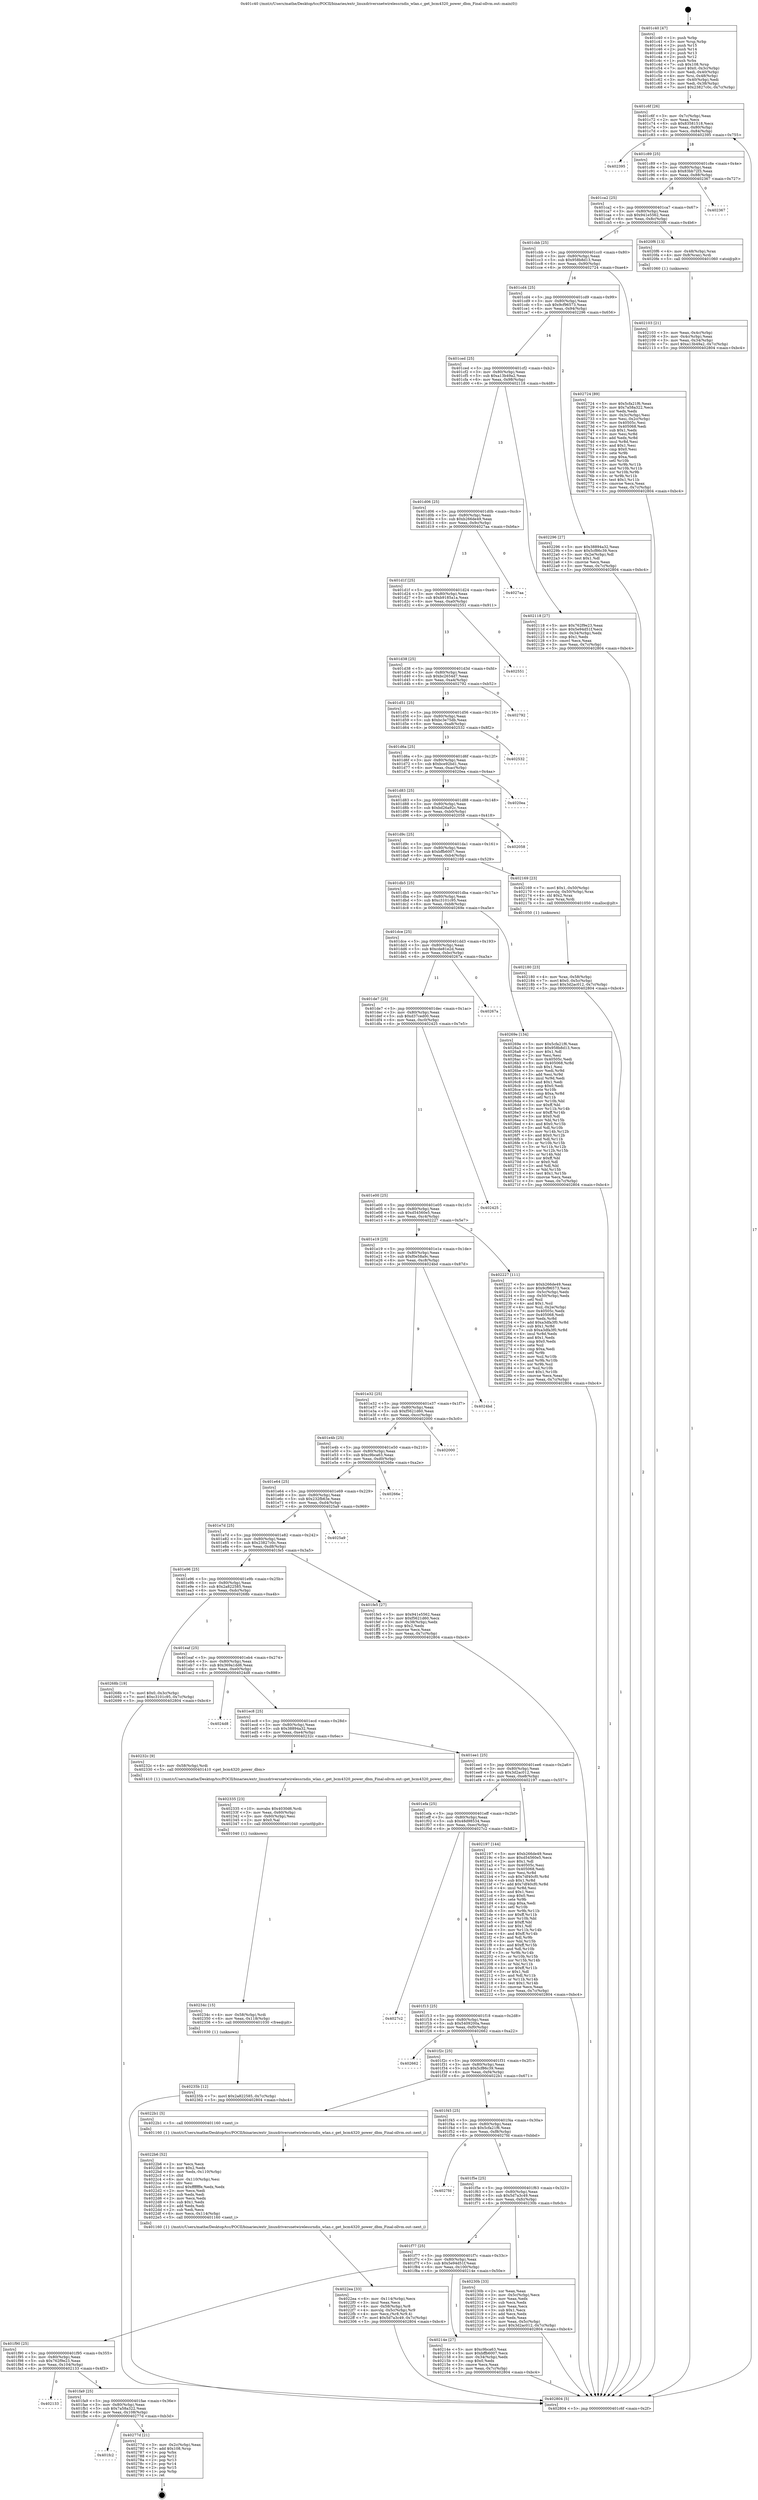 digraph "0x401c40" {
  label = "0x401c40 (/mnt/c/Users/mathe/Desktop/tcc/POCII/binaries/extr_linuxdriversnetwirelessrndis_wlan.c_get_bcm4320_power_dbm_Final-ollvm.out::main(0))"
  labelloc = "t"
  node[shape=record]

  Entry [label="",width=0.3,height=0.3,shape=circle,fillcolor=black,style=filled]
  "0x401c6f" [label="{
     0x401c6f [26]\l
     | [instrs]\l
     &nbsp;&nbsp;0x401c6f \<+3\>: mov -0x7c(%rbp),%eax\l
     &nbsp;&nbsp;0x401c72 \<+2\>: mov %eax,%ecx\l
     &nbsp;&nbsp;0x401c74 \<+6\>: sub $0x83581518,%ecx\l
     &nbsp;&nbsp;0x401c7a \<+3\>: mov %eax,-0x80(%rbp)\l
     &nbsp;&nbsp;0x401c7d \<+6\>: mov %ecx,-0x84(%rbp)\l
     &nbsp;&nbsp;0x401c83 \<+6\>: je 0000000000402395 \<main+0x755\>\l
  }"]
  "0x402395" [label="{
     0x402395\l
  }", style=dashed]
  "0x401c89" [label="{
     0x401c89 [25]\l
     | [instrs]\l
     &nbsp;&nbsp;0x401c89 \<+5\>: jmp 0000000000401c8e \<main+0x4e\>\l
     &nbsp;&nbsp;0x401c8e \<+3\>: mov -0x80(%rbp),%eax\l
     &nbsp;&nbsp;0x401c91 \<+5\>: sub $0x83bb72f3,%eax\l
     &nbsp;&nbsp;0x401c96 \<+6\>: mov %eax,-0x88(%rbp)\l
     &nbsp;&nbsp;0x401c9c \<+6\>: je 0000000000402367 \<main+0x727\>\l
  }"]
  Exit [label="",width=0.3,height=0.3,shape=circle,fillcolor=black,style=filled,peripheries=2]
  "0x402367" [label="{
     0x402367\l
  }", style=dashed]
  "0x401ca2" [label="{
     0x401ca2 [25]\l
     | [instrs]\l
     &nbsp;&nbsp;0x401ca2 \<+5\>: jmp 0000000000401ca7 \<main+0x67\>\l
     &nbsp;&nbsp;0x401ca7 \<+3\>: mov -0x80(%rbp),%eax\l
     &nbsp;&nbsp;0x401caa \<+5\>: sub $0x941e5562,%eax\l
     &nbsp;&nbsp;0x401caf \<+6\>: mov %eax,-0x8c(%rbp)\l
     &nbsp;&nbsp;0x401cb5 \<+6\>: je 00000000004020f6 \<main+0x4b6\>\l
  }"]
  "0x401fc2" [label="{
     0x401fc2\l
  }", style=dashed]
  "0x4020f6" [label="{
     0x4020f6 [13]\l
     | [instrs]\l
     &nbsp;&nbsp;0x4020f6 \<+4\>: mov -0x48(%rbp),%rax\l
     &nbsp;&nbsp;0x4020fa \<+4\>: mov 0x8(%rax),%rdi\l
     &nbsp;&nbsp;0x4020fe \<+5\>: call 0000000000401060 \<atoi@plt\>\l
     | [calls]\l
     &nbsp;&nbsp;0x401060 \{1\} (unknown)\l
  }"]
  "0x401cbb" [label="{
     0x401cbb [25]\l
     | [instrs]\l
     &nbsp;&nbsp;0x401cbb \<+5\>: jmp 0000000000401cc0 \<main+0x80\>\l
     &nbsp;&nbsp;0x401cc0 \<+3\>: mov -0x80(%rbp),%eax\l
     &nbsp;&nbsp;0x401cc3 \<+5\>: sub $0x958b8d13,%eax\l
     &nbsp;&nbsp;0x401cc8 \<+6\>: mov %eax,-0x90(%rbp)\l
     &nbsp;&nbsp;0x401cce \<+6\>: je 0000000000402724 \<main+0xae4\>\l
  }"]
  "0x40277d" [label="{
     0x40277d [21]\l
     | [instrs]\l
     &nbsp;&nbsp;0x40277d \<+3\>: mov -0x2c(%rbp),%eax\l
     &nbsp;&nbsp;0x402780 \<+7\>: add $0x108,%rsp\l
     &nbsp;&nbsp;0x402787 \<+1\>: pop %rbx\l
     &nbsp;&nbsp;0x402788 \<+2\>: pop %r12\l
     &nbsp;&nbsp;0x40278a \<+2\>: pop %r13\l
     &nbsp;&nbsp;0x40278c \<+2\>: pop %r14\l
     &nbsp;&nbsp;0x40278e \<+2\>: pop %r15\l
     &nbsp;&nbsp;0x402790 \<+1\>: pop %rbp\l
     &nbsp;&nbsp;0x402791 \<+1\>: ret\l
  }"]
  "0x402724" [label="{
     0x402724 [89]\l
     | [instrs]\l
     &nbsp;&nbsp;0x402724 \<+5\>: mov $0x5cfa21f6,%eax\l
     &nbsp;&nbsp;0x402729 \<+5\>: mov $0x7a58a322,%ecx\l
     &nbsp;&nbsp;0x40272e \<+2\>: xor %edx,%edx\l
     &nbsp;&nbsp;0x402730 \<+3\>: mov -0x3c(%rbp),%esi\l
     &nbsp;&nbsp;0x402733 \<+3\>: mov %esi,-0x2c(%rbp)\l
     &nbsp;&nbsp;0x402736 \<+7\>: mov 0x40505c,%esi\l
     &nbsp;&nbsp;0x40273d \<+7\>: mov 0x405068,%edi\l
     &nbsp;&nbsp;0x402744 \<+3\>: sub $0x1,%edx\l
     &nbsp;&nbsp;0x402747 \<+3\>: mov %esi,%r8d\l
     &nbsp;&nbsp;0x40274a \<+3\>: add %edx,%r8d\l
     &nbsp;&nbsp;0x40274d \<+4\>: imul %r8d,%esi\l
     &nbsp;&nbsp;0x402751 \<+3\>: and $0x1,%esi\l
     &nbsp;&nbsp;0x402754 \<+3\>: cmp $0x0,%esi\l
     &nbsp;&nbsp;0x402757 \<+4\>: sete %r9b\l
     &nbsp;&nbsp;0x40275b \<+3\>: cmp $0xa,%edi\l
     &nbsp;&nbsp;0x40275e \<+4\>: setl %r10b\l
     &nbsp;&nbsp;0x402762 \<+3\>: mov %r9b,%r11b\l
     &nbsp;&nbsp;0x402765 \<+3\>: and %r10b,%r11b\l
     &nbsp;&nbsp;0x402768 \<+3\>: xor %r10b,%r9b\l
     &nbsp;&nbsp;0x40276b \<+3\>: or %r9b,%r11b\l
     &nbsp;&nbsp;0x40276e \<+4\>: test $0x1,%r11b\l
     &nbsp;&nbsp;0x402772 \<+3\>: cmovne %ecx,%eax\l
     &nbsp;&nbsp;0x402775 \<+3\>: mov %eax,-0x7c(%rbp)\l
     &nbsp;&nbsp;0x402778 \<+5\>: jmp 0000000000402804 \<main+0xbc4\>\l
  }"]
  "0x401cd4" [label="{
     0x401cd4 [25]\l
     | [instrs]\l
     &nbsp;&nbsp;0x401cd4 \<+5\>: jmp 0000000000401cd9 \<main+0x99\>\l
     &nbsp;&nbsp;0x401cd9 \<+3\>: mov -0x80(%rbp),%eax\l
     &nbsp;&nbsp;0x401cdc \<+5\>: sub $0x9cf96573,%eax\l
     &nbsp;&nbsp;0x401ce1 \<+6\>: mov %eax,-0x94(%rbp)\l
     &nbsp;&nbsp;0x401ce7 \<+6\>: je 0000000000402296 \<main+0x656\>\l
  }"]
  "0x401fa9" [label="{
     0x401fa9 [25]\l
     | [instrs]\l
     &nbsp;&nbsp;0x401fa9 \<+5\>: jmp 0000000000401fae \<main+0x36e\>\l
     &nbsp;&nbsp;0x401fae \<+3\>: mov -0x80(%rbp),%eax\l
     &nbsp;&nbsp;0x401fb1 \<+5\>: sub $0x7a58a322,%eax\l
     &nbsp;&nbsp;0x401fb6 \<+6\>: mov %eax,-0x108(%rbp)\l
     &nbsp;&nbsp;0x401fbc \<+6\>: je 000000000040277d \<main+0xb3d\>\l
  }"]
  "0x402296" [label="{
     0x402296 [27]\l
     | [instrs]\l
     &nbsp;&nbsp;0x402296 \<+5\>: mov $0x38894a32,%eax\l
     &nbsp;&nbsp;0x40229b \<+5\>: mov $0x5cf86c39,%ecx\l
     &nbsp;&nbsp;0x4022a0 \<+3\>: mov -0x2e(%rbp),%dl\l
     &nbsp;&nbsp;0x4022a3 \<+3\>: test $0x1,%dl\l
     &nbsp;&nbsp;0x4022a6 \<+3\>: cmovne %ecx,%eax\l
     &nbsp;&nbsp;0x4022a9 \<+3\>: mov %eax,-0x7c(%rbp)\l
     &nbsp;&nbsp;0x4022ac \<+5\>: jmp 0000000000402804 \<main+0xbc4\>\l
  }"]
  "0x401ced" [label="{
     0x401ced [25]\l
     | [instrs]\l
     &nbsp;&nbsp;0x401ced \<+5\>: jmp 0000000000401cf2 \<main+0xb2\>\l
     &nbsp;&nbsp;0x401cf2 \<+3\>: mov -0x80(%rbp),%eax\l
     &nbsp;&nbsp;0x401cf5 \<+5\>: sub $0xa13b49a2,%eax\l
     &nbsp;&nbsp;0x401cfa \<+6\>: mov %eax,-0x98(%rbp)\l
     &nbsp;&nbsp;0x401d00 \<+6\>: je 0000000000402118 \<main+0x4d8\>\l
  }"]
  "0x402133" [label="{
     0x402133\l
  }", style=dashed]
  "0x402118" [label="{
     0x402118 [27]\l
     | [instrs]\l
     &nbsp;&nbsp;0x402118 \<+5\>: mov $0x762f9e23,%eax\l
     &nbsp;&nbsp;0x40211d \<+5\>: mov $0x5e94d51f,%ecx\l
     &nbsp;&nbsp;0x402122 \<+3\>: mov -0x34(%rbp),%edx\l
     &nbsp;&nbsp;0x402125 \<+3\>: cmp $0x1,%edx\l
     &nbsp;&nbsp;0x402128 \<+3\>: cmovl %ecx,%eax\l
     &nbsp;&nbsp;0x40212b \<+3\>: mov %eax,-0x7c(%rbp)\l
     &nbsp;&nbsp;0x40212e \<+5\>: jmp 0000000000402804 \<main+0xbc4\>\l
  }"]
  "0x401d06" [label="{
     0x401d06 [25]\l
     | [instrs]\l
     &nbsp;&nbsp;0x401d06 \<+5\>: jmp 0000000000401d0b \<main+0xcb\>\l
     &nbsp;&nbsp;0x401d0b \<+3\>: mov -0x80(%rbp),%eax\l
     &nbsp;&nbsp;0x401d0e \<+5\>: sub $0xb266de49,%eax\l
     &nbsp;&nbsp;0x401d13 \<+6\>: mov %eax,-0x9c(%rbp)\l
     &nbsp;&nbsp;0x401d19 \<+6\>: je 00000000004027aa \<main+0xb6a\>\l
  }"]
  "0x40235b" [label="{
     0x40235b [12]\l
     | [instrs]\l
     &nbsp;&nbsp;0x40235b \<+7\>: movl $0x2a822585,-0x7c(%rbp)\l
     &nbsp;&nbsp;0x402362 \<+5\>: jmp 0000000000402804 \<main+0xbc4\>\l
  }"]
  "0x4027aa" [label="{
     0x4027aa\l
  }", style=dashed]
  "0x401d1f" [label="{
     0x401d1f [25]\l
     | [instrs]\l
     &nbsp;&nbsp;0x401d1f \<+5\>: jmp 0000000000401d24 \<main+0xe4\>\l
     &nbsp;&nbsp;0x401d24 \<+3\>: mov -0x80(%rbp),%eax\l
     &nbsp;&nbsp;0x401d27 \<+5\>: sub $0xb9185a1a,%eax\l
     &nbsp;&nbsp;0x401d2c \<+6\>: mov %eax,-0xa0(%rbp)\l
     &nbsp;&nbsp;0x401d32 \<+6\>: je 0000000000402551 \<main+0x911\>\l
  }"]
  "0x40234c" [label="{
     0x40234c [15]\l
     | [instrs]\l
     &nbsp;&nbsp;0x40234c \<+4\>: mov -0x58(%rbp),%rdi\l
     &nbsp;&nbsp;0x402350 \<+6\>: mov %eax,-0x118(%rbp)\l
     &nbsp;&nbsp;0x402356 \<+5\>: call 0000000000401030 \<free@plt\>\l
     | [calls]\l
     &nbsp;&nbsp;0x401030 \{1\} (unknown)\l
  }"]
  "0x402551" [label="{
     0x402551\l
  }", style=dashed]
  "0x401d38" [label="{
     0x401d38 [25]\l
     | [instrs]\l
     &nbsp;&nbsp;0x401d38 \<+5\>: jmp 0000000000401d3d \<main+0xfd\>\l
     &nbsp;&nbsp;0x401d3d \<+3\>: mov -0x80(%rbp),%eax\l
     &nbsp;&nbsp;0x401d40 \<+5\>: sub $0xbc2654d7,%eax\l
     &nbsp;&nbsp;0x401d45 \<+6\>: mov %eax,-0xa4(%rbp)\l
     &nbsp;&nbsp;0x401d4b \<+6\>: je 0000000000402792 \<main+0xb52\>\l
  }"]
  "0x402335" [label="{
     0x402335 [23]\l
     | [instrs]\l
     &nbsp;&nbsp;0x402335 \<+10\>: movabs $0x4030d6,%rdi\l
     &nbsp;&nbsp;0x40233f \<+3\>: mov %eax,-0x60(%rbp)\l
     &nbsp;&nbsp;0x402342 \<+3\>: mov -0x60(%rbp),%esi\l
     &nbsp;&nbsp;0x402345 \<+2\>: mov $0x0,%al\l
     &nbsp;&nbsp;0x402347 \<+5\>: call 0000000000401040 \<printf@plt\>\l
     | [calls]\l
     &nbsp;&nbsp;0x401040 \{1\} (unknown)\l
  }"]
  "0x402792" [label="{
     0x402792\l
  }", style=dashed]
  "0x401d51" [label="{
     0x401d51 [25]\l
     | [instrs]\l
     &nbsp;&nbsp;0x401d51 \<+5\>: jmp 0000000000401d56 \<main+0x116\>\l
     &nbsp;&nbsp;0x401d56 \<+3\>: mov -0x80(%rbp),%eax\l
     &nbsp;&nbsp;0x401d59 \<+5\>: sub $0xbc3e75db,%eax\l
     &nbsp;&nbsp;0x401d5e \<+6\>: mov %eax,-0xa8(%rbp)\l
     &nbsp;&nbsp;0x401d64 \<+6\>: je 0000000000402532 \<main+0x8f2\>\l
  }"]
  "0x4022ea" [label="{
     0x4022ea [33]\l
     | [instrs]\l
     &nbsp;&nbsp;0x4022ea \<+6\>: mov -0x114(%rbp),%ecx\l
     &nbsp;&nbsp;0x4022f0 \<+3\>: imul %eax,%ecx\l
     &nbsp;&nbsp;0x4022f3 \<+4\>: mov -0x58(%rbp),%r8\l
     &nbsp;&nbsp;0x4022f7 \<+4\>: movslq -0x5c(%rbp),%r9\l
     &nbsp;&nbsp;0x4022fb \<+4\>: mov %ecx,(%r8,%r9,4)\l
     &nbsp;&nbsp;0x4022ff \<+7\>: movl $0x5d7a3c49,-0x7c(%rbp)\l
     &nbsp;&nbsp;0x402306 \<+5\>: jmp 0000000000402804 \<main+0xbc4\>\l
  }"]
  "0x402532" [label="{
     0x402532\l
  }", style=dashed]
  "0x401d6a" [label="{
     0x401d6a [25]\l
     | [instrs]\l
     &nbsp;&nbsp;0x401d6a \<+5\>: jmp 0000000000401d6f \<main+0x12f\>\l
     &nbsp;&nbsp;0x401d6f \<+3\>: mov -0x80(%rbp),%eax\l
     &nbsp;&nbsp;0x401d72 \<+5\>: sub $0xbce92bd1,%eax\l
     &nbsp;&nbsp;0x401d77 \<+6\>: mov %eax,-0xac(%rbp)\l
     &nbsp;&nbsp;0x401d7d \<+6\>: je 00000000004020ea \<main+0x4aa\>\l
  }"]
  "0x4022b6" [label="{
     0x4022b6 [52]\l
     | [instrs]\l
     &nbsp;&nbsp;0x4022b6 \<+2\>: xor %ecx,%ecx\l
     &nbsp;&nbsp;0x4022b8 \<+5\>: mov $0x2,%edx\l
     &nbsp;&nbsp;0x4022bd \<+6\>: mov %edx,-0x110(%rbp)\l
     &nbsp;&nbsp;0x4022c3 \<+1\>: cltd\l
     &nbsp;&nbsp;0x4022c4 \<+6\>: mov -0x110(%rbp),%esi\l
     &nbsp;&nbsp;0x4022ca \<+2\>: idiv %esi\l
     &nbsp;&nbsp;0x4022cc \<+6\>: imul $0xfffffffe,%edx,%edx\l
     &nbsp;&nbsp;0x4022d2 \<+2\>: mov %ecx,%edi\l
     &nbsp;&nbsp;0x4022d4 \<+2\>: sub %edx,%edi\l
     &nbsp;&nbsp;0x4022d6 \<+2\>: mov %ecx,%edx\l
     &nbsp;&nbsp;0x4022d8 \<+3\>: sub $0x1,%edx\l
     &nbsp;&nbsp;0x4022db \<+2\>: add %edx,%edi\l
     &nbsp;&nbsp;0x4022dd \<+2\>: sub %edi,%ecx\l
     &nbsp;&nbsp;0x4022df \<+6\>: mov %ecx,-0x114(%rbp)\l
     &nbsp;&nbsp;0x4022e5 \<+5\>: call 0000000000401160 \<next_i\>\l
     | [calls]\l
     &nbsp;&nbsp;0x401160 \{1\} (/mnt/c/Users/mathe/Desktop/tcc/POCII/binaries/extr_linuxdriversnetwirelessrndis_wlan.c_get_bcm4320_power_dbm_Final-ollvm.out::next_i)\l
  }"]
  "0x4020ea" [label="{
     0x4020ea\l
  }", style=dashed]
  "0x401d83" [label="{
     0x401d83 [25]\l
     | [instrs]\l
     &nbsp;&nbsp;0x401d83 \<+5\>: jmp 0000000000401d88 \<main+0x148\>\l
     &nbsp;&nbsp;0x401d88 \<+3\>: mov -0x80(%rbp),%eax\l
     &nbsp;&nbsp;0x401d8b \<+5\>: sub $0xbd26a92c,%eax\l
     &nbsp;&nbsp;0x401d90 \<+6\>: mov %eax,-0xb0(%rbp)\l
     &nbsp;&nbsp;0x401d96 \<+6\>: je 0000000000402058 \<main+0x418\>\l
  }"]
  "0x402180" [label="{
     0x402180 [23]\l
     | [instrs]\l
     &nbsp;&nbsp;0x402180 \<+4\>: mov %rax,-0x58(%rbp)\l
     &nbsp;&nbsp;0x402184 \<+7\>: movl $0x0,-0x5c(%rbp)\l
     &nbsp;&nbsp;0x40218b \<+7\>: movl $0x3d2ac012,-0x7c(%rbp)\l
     &nbsp;&nbsp;0x402192 \<+5\>: jmp 0000000000402804 \<main+0xbc4\>\l
  }"]
  "0x402058" [label="{
     0x402058\l
  }", style=dashed]
  "0x401d9c" [label="{
     0x401d9c [25]\l
     | [instrs]\l
     &nbsp;&nbsp;0x401d9c \<+5\>: jmp 0000000000401da1 \<main+0x161\>\l
     &nbsp;&nbsp;0x401da1 \<+3\>: mov -0x80(%rbp),%eax\l
     &nbsp;&nbsp;0x401da4 \<+5\>: sub $0xbffb6007,%eax\l
     &nbsp;&nbsp;0x401da9 \<+6\>: mov %eax,-0xb4(%rbp)\l
     &nbsp;&nbsp;0x401daf \<+6\>: je 0000000000402169 \<main+0x529\>\l
  }"]
  "0x401f90" [label="{
     0x401f90 [25]\l
     | [instrs]\l
     &nbsp;&nbsp;0x401f90 \<+5\>: jmp 0000000000401f95 \<main+0x355\>\l
     &nbsp;&nbsp;0x401f95 \<+3\>: mov -0x80(%rbp),%eax\l
     &nbsp;&nbsp;0x401f98 \<+5\>: sub $0x762f9e23,%eax\l
     &nbsp;&nbsp;0x401f9d \<+6\>: mov %eax,-0x104(%rbp)\l
     &nbsp;&nbsp;0x401fa3 \<+6\>: je 0000000000402133 \<main+0x4f3\>\l
  }"]
  "0x402169" [label="{
     0x402169 [23]\l
     | [instrs]\l
     &nbsp;&nbsp;0x402169 \<+7\>: movl $0x1,-0x50(%rbp)\l
     &nbsp;&nbsp;0x402170 \<+4\>: movslq -0x50(%rbp),%rax\l
     &nbsp;&nbsp;0x402174 \<+4\>: shl $0x2,%rax\l
     &nbsp;&nbsp;0x402178 \<+3\>: mov %rax,%rdi\l
     &nbsp;&nbsp;0x40217b \<+5\>: call 0000000000401050 \<malloc@plt\>\l
     | [calls]\l
     &nbsp;&nbsp;0x401050 \{1\} (unknown)\l
  }"]
  "0x401db5" [label="{
     0x401db5 [25]\l
     | [instrs]\l
     &nbsp;&nbsp;0x401db5 \<+5\>: jmp 0000000000401dba \<main+0x17a\>\l
     &nbsp;&nbsp;0x401dba \<+3\>: mov -0x80(%rbp),%eax\l
     &nbsp;&nbsp;0x401dbd \<+5\>: sub $0xc3101c95,%eax\l
     &nbsp;&nbsp;0x401dc2 \<+6\>: mov %eax,-0xb8(%rbp)\l
     &nbsp;&nbsp;0x401dc8 \<+6\>: je 000000000040269e \<main+0xa5e\>\l
  }"]
  "0x40214e" [label="{
     0x40214e [27]\l
     | [instrs]\l
     &nbsp;&nbsp;0x40214e \<+5\>: mov $0xc9bca63,%eax\l
     &nbsp;&nbsp;0x402153 \<+5\>: mov $0xbffb6007,%ecx\l
     &nbsp;&nbsp;0x402158 \<+3\>: mov -0x34(%rbp),%edx\l
     &nbsp;&nbsp;0x40215b \<+3\>: cmp $0x0,%edx\l
     &nbsp;&nbsp;0x40215e \<+3\>: cmove %ecx,%eax\l
     &nbsp;&nbsp;0x402161 \<+3\>: mov %eax,-0x7c(%rbp)\l
     &nbsp;&nbsp;0x402164 \<+5\>: jmp 0000000000402804 \<main+0xbc4\>\l
  }"]
  "0x40269e" [label="{
     0x40269e [134]\l
     | [instrs]\l
     &nbsp;&nbsp;0x40269e \<+5\>: mov $0x5cfa21f6,%eax\l
     &nbsp;&nbsp;0x4026a3 \<+5\>: mov $0x958b8d13,%ecx\l
     &nbsp;&nbsp;0x4026a8 \<+2\>: mov $0x1,%dl\l
     &nbsp;&nbsp;0x4026aa \<+2\>: xor %esi,%esi\l
     &nbsp;&nbsp;0x4026ac \<+7\>: mov 0x40505c,%edi\l
     &nbsp;&nbsp;0x4026b3 \<+8\>: mov 0x405068,%r8d\l
     &nbsp;&nbsp;0x4026bb \<+3\>: sub $0x1,%esi\l
     &nbsp;&nbsp;0x4026be \<+3\>: mov %edi,%r9d\l
     &nbsp;&nbsp;0x4026c1 \<+3\>: add %esi,%r9d\l
     &nbsp;&nbsp;0x4026c4 \<+4\>: imul %r9d,%edi\l
     &nbsp;&nbsp;0x4026c8 \<+3\>: and $0x1,%edi\l
     &nbsp;&nbsp;0x4026cb \<+3\>: cmp $0x0,%edi\l
     &nbsp;&nbsp;0x4026ce \<+4\>: sete %r10b\l
     &nbsp;&nbsp;0x4026d2 \<+4\>: cmp $0xa,%r8d\l
     &nbsp;&nbsp;0x4026d6 \<+4\>: setl %r11b\l
     &nbsp;&nbsp;0x4026da \<+3\>: mov %r10b,%bl\l
     &nbsp;&nbsp;0x4026dd \<+3\>: xor $0xff,%bl\l
     &nbsp;&nbsp;0x4026e0 \<+3\>: mov %r11b,%r14b\l
     &nbsp;&nbsp;0x4026e3 \<+4\>: xor $0xff,%r14b\l
     &nbsp;&nbsp;0x4026e7 \<+3\>: xor $0x0,%dl\l
     &nbsp;&nbsp;0x4026ea \<+3\>: mov %bl,%r15b\l
     &nbsp;&nbsp;0x4026ed \<+4\>: and $0x0,%r15b\l
     &nbsp;&nbsp;0x4026f1 \<+3\>: and %dl,%r10b\l
     &nbsp;&nbsp;0x4026f4 \<+3\>: mov %r14b,%r12b\l
     &nbsp;&nbsp;0x4026f7 \<+4\>: and $0x0,%r12b\l
     &nbsp;&nbsp;0x4026fb \<+3\>: and %dl,%r11b\l
     &nbsp;&nbsp;0x4026fe \<+3\>: or %r10b,%r15b\l
     &nbsp;&nbsp;0x402701 \<+3\>: or %r11b,%r12b\l
     &nbsp;&nbsp;0x402704 \<+3\>: xor %r12b,%r15b\l
     &nbsp;&nbsp;0x402707 \<+3\>: or %r14b,%bl\l
     &nbsp;&nbsp;0x40270a \<+3\>: xor $0xff,%bl\l
     &nbsp;&nbsp;0x40270d \<+3\>: or $0x0,%dl\l
     &nbsp;&nbsp;0x402710 \<+2\>: and %dl,%bl\l
     &nbsp;&nbsp;0x402712 \<+3\>: or %bl,%r15b\l
     &nbsp;&nbsp;0x402715 \<+4\>: test $0x1,%r15b\l
     &nbsp;&nbsp;0x402719 \<+3\>: cmovne %ecx,%eax\l
     &nbsp;&nbsp;0x40271c \<+3\>: mov %eax,-0x7c(%rbp)\l
     &nbsp;&nbsp;0x40271f \<+5\>: jmp 0000000000402804 \<main+0xbc4\>\l
  }"]
  "0x401dce" [label="{
     0x401dce [25]\l
     | [instrs]\l
     &nbsp;&nbsp;0x401dce \<+5\>: jmp 0000000000401dd3 \<main+0x193\>\l
     &nbsp;&nbsp;0x401dd3 \<+3\>: mov -0x80(%rbp),%eax\l
     &nbsp;&nbsp;0x401dd6 \<+5\>: sub $0xcde81e2d,%eax\l
     &nbsp;&nbsp;0x401ddb \<+6\>: mov %eax,-0xbc(%rbp)\l
     &nbsp;&nbsp;0x401de1 \<+6\>: je 000000000040267a \<main+0xa3a\>\l
  }"]
  "0x401f77" [label="{
     0x401f77 [25]\l
     | [instrs]\l
     &nbsp;&nbsp;0x401f77 \<+5\>: jmp 0000000000401f7c \<main+0x33c\>\l
     &nbsp;&nbsp;0x401f7c \<+3\>: mov -0x80(%rbp),%eax\l
     &nbsp;&nbsp;0x401f7f \<+5\>: sub $0x5e94d51f,%eax\l
     &nbsp;&nbsp;0x401f84 \<+6\>: mov %eax,-0x100(%rbp)\l
     &nbsp;&nbsp;0x401f8a \<+6\>: je 000000000040214e \<main+0x50e\>\l
  }"]
  "0x40267a" [label="{
     0x40267a\l
  }", style=dashed]
  "0x401de7" [label="{
     0x401de7 [25]\l
     | [instrs]\l
     &nbsp;&nbsp;0x401de7 \<+5\>: jmp 0000000000401dec \<main+0x1ac\>\l
     &nbsp;&nbsp;0x401dec \<+3\>: mov -0x80(%rbp),%eax\l
     &nbsp;&nbsp;0x401def \<+5\>: sub $0xd37ced00,%eax\l
     &nbsp;&nbsp;0x401df4 \<+6\>: mov %eax,-0xc0(%rbp)\l
     &nbsp;&nbsp;0x401dfa \<+6\>: je 0000000000402425 \<main+0x7e5\>\l
  }"]
  "0x40230b" [label="{
     0x40230b [33]\l
     | [instrs]\l
     &nbsp;&nbsp;0x40230b \<+2\>: xor %eax,%eax\l
     &nbsp;&nbsp;0x40230d \<+3\>: mov -0x5c(%rbp),%ecx\l
     &nbsp;&nbsp;0x402310 \<+2\>: mov %eax,%edx\l
     &nbsp;&nbsp;0x402312 \<+2\>: sub %ecx,%edx\l
     &nbsp;&nbsp;0x402314 \<+2\>: mov %eax,%ecx\l
     &nbsp;&nbsp;0x402316 \<+3\>: sub $0x1,%ecx\l
     &nbsp;&nbsp;0x402319 \<+2\>: add %ecx,%edx\l
     &nbsp;&nbsp;0x40231b \<+2\>: sub %edx,%eax\l
     &nbsp;&nbsp;0x40231d \<+3\>: mov %eax,-0x5c(%rbp)\l
     &nbsp;&nbsp;0x402320 \<+7\>: movl $0x3d2ac012,-0x7c(%rbp)\l
     &nbsp;&nbsp;0x402327 \<+5\>: jmp 0000000000402804 \<main+0xbc4\>\l
  }"]
  "0x402425" [label="{
     0x402425\l
  }", style=dashed]
  "0x401e00" [label="{
     0x401e00 [25]\l
     | [instrs]\l
     &nbsp;&nbsp;0x401e00 \<+5\>: jmp 0000000000401e05 \<main+0x1c5\>\l
     &nbsp;&nbsp;0x401e05 \<+3\>: mov -0x80(%rbp),%eax\l
     &nbsp;&nbsp;0x401e08 \<+5\>: sub $0xd54560e5,%eax\l
     &nbsp;&nbsp;0x401e0d \<+6\>: mov %eax,-0xc4(%rbp)\l
     &nbsp;&nbsp;0x401e13 \<+6\>: je 0000000000402227 \<main+0x5e7\>\l
  }"]
  "0x401f5e" [label="{
     0x401f5e [25]\l
     | [instrs]\l
     &nbsp;&nbsp;0x401f5e \<+5\>: jmp 0000000000401f63 \<main+0x323\>\l
     &nbsp;&nbsp;0x401f63 \<+3\>: mov -0x80(%rbp),%eax\l
     &nbsp;&nbsp;0x401f66 \<+5\>: sub $0x5d7a3c49,%eax\l
     &nbsp;&nbsp;0x401f6b \<+6\>: mov %eax,-0xfc(%rbp)\l
     &nbsp;&nbsp;0x401f71 \<+6\>: je 000000000040230b \<main+0x6cb\>\l
  }"]
  "0x402227" [label="{
     0x402227 [111]\l
     | [instrs]\l
     &nbsp;&nbsp;0x402227 \<+5\>: mov $0xb266de49,%eax\l
     &nbsp;&nbsp;0x40222c \<+5\>: mov $0x9cf96573,%ecx\l
     &nbsp;&nbsp;0x402231 \<+3\>: mov -0x5c(%rbp),%edx\l
     &nbsp;&nbsp;0x402234 \<+3\>: cmp -0x50(%rbp),%edx\l
     &nbsp;&nbsp;0x402237 \<+4\>: setl %sil\l
     &nbsp;&nbsp;0x40223b \<+4\>: and $0x1,%sil\l
     &nbsp;&nbsp;0x40223f \<+4\>: mov %sil,-0x2e(%rbp)\l
     &nbsp;&nbsp;0x402243 \<+7\>: mov 0x40505c,%edx\l
     &nbsp;&nbsp;0x40224a \<+7\>: mov 0x405068,%edi\l
     &nbsp;&nbsp;0x402251 \<+3\>: mov %edx,%r8d\l
     &nbsp;&nbsp;0x402254 \<+7\>: add $0xa3dfa3f0,%r8d\l
     &nbsp;&nbsp;0x40225b \<+4\>: sub $0x1,%r8d\l
     &nbsp;&nbsp;0x40225f \<+7\>: sub $0xa3dfa3f0,%r8d\l
     &nbsp;&nbsp;0x402266 \<+4\>: imul %r8d,%edx\l
     &nbsp;&nbsp;0x40226a \<+3\>: and $0x1,%edx\l
     &nbsp;&nbsp;0x40226d \<+3\>: cmp $0x0,%edx\l
     &nbsp;&nbsp;0x402270 \<+4\>: sete %sil\l
     &nbsp;&nbsp;0x402274 \<+3\>: cmp $0xa,%edi\l
     &nbsp;&nbsp;0x402277 \<+4\>: setl %r9b\l
     &nbsp;&nbsp;0x40227b \<+3\>: mov %sil,%r10b\l
     &nbsp;&nbsp;0x40227e \<+3\>: and %r9b,%r10b\l
     &nbsp;&nbsp;0x402281 \<+3\>: xor %r9b,%sil\l
     &nbsp;&nbsp;0x402284 \<+3\>: or %sil,%r10b\l
     &nbsp;&nbsp;0x402287 \<+4\>: test $0x1,%r10b\l
     &nbsp;&nbsp;0x40228b \<+3\>: cmovne %ecx,%eax\l
     &nbsp;&nbsp;0x40228e \<+3\>: mov %eax,-0x7c(%rbp)\l
     &nbsp;&nbsp;0x402291 \<+5\>: jmp 0000000000402804 \<main+0xbc4\>\l
  }"]
  "0x401e19" [label="{
     0x401e19 [25]\l
     | [instrs]\l
     &nbsp;&nbsp;0x401e19 \<+5\>: jmp 0000000000401e1e \<main+0x1de\>\l
     &nbsp;&nbsp;0x401e1e \<+3\>: mov -0x80(%rbp),%eax\l
     &nbsp;&nbsp;0x401e21 \<+5\>: sub $0xf0e58a9c,%eax\l
     &nbsp;&nbsp;0x401e26 \<+6\>: mov %eax,-0xc8(%rbp)\l
     &nbsp;&nbsp;0x401e2c \<+6\>: je 00000000004024bd \<main+0x87d\>\l
  }"]
  "0x4027fd" [label="{
     0x4027fd\l
  }", style=dashed]
  "0x4024bd" [label="{
     0x4024bd\l
  }", style=dashed]
  "0x401e32" [label="{
     0x401e32 [25]\l
     | [instrs]\l
     &nbsp;&nbsp;0x401e32 \<+5\>: jmp 0000000000401e37 \<main+0x1f7\>\l
     &nbsp;&nbsp;0x401e37 \<+3\>: mov -0x80(%rbp),%eax\l
     &nbsp;&nbsp;0x401e3a \<+5\>: sub $0xf5621d60,%eax\l
     &nbsp;&nbsp;0x401e3f \<+6\>: mov %eax,-0xcc(%rbp)\l
     &nbsp;&nbsp;0x401e45 \<+6\>: je 0000000000402000 \<main+0x3c0\>\l
  }"]
  "0x401f45" [label="{
     0x401f45 [25]\l
     | [instrs]\l
     &nbsp;&nbsp;0x401f45 \<+5\>: jmp 0000000000401f4a \<main+0x30a\>\l
     &nbsp;&nbsp;0x401f4a \<+3\>: mov -0x80(%rbp),%eax\l
     &nbsp;&nbsp;0x401f4d \<+5\>: sub $0x5cfa21f6,%eax\l
     &nbsp;&nbsp;0x401f52 \<+6\>: mov %eax,-0xf8(%rbp)\l
     &nbsp;&nbsp;0x401f58 \<+6\>: je 00000000004027fd \<main+0xbbd\>\l
  }"]
  "0x402000" [label="{
     0x402000\l
  }", style=dashed]
  "0x401e4b" [label="{
     0x401e4b [25]\l
     | [instrs]\l
     &nbsp;&nbsp;0x401e4b \<+5\>: jmp 0000000000401e50 \<main+0x210\>\l
     &nbsp;&nbsp;0x401e50 \<+3\>: mov -0x80(%rbp),%eax\l
     &nbsp;&nbsp;0x401e53 \<+5\>: sub $0xc9bca63,%eax\l
     &nbsp;&nbsp;0x401e58 \<+6\>: mov %eax,-0xd0(%rbp)\l
     &nbsp;&nbsp;0x401e5e \<+6\>: je 000000000040266e \<main+0xa2e\>\l
  }"]
  "0x4022b1" [label="{
     0x4022b1 [5]\l
     | [instrs]\l
     &nbsp;&nbsp;0x4022b1 \<+5\>: call 0000000000401160 \<next_i\>\l
     | [calls]\l
     &nbsp;&nbsp;0x401160 \{1\} (/mnt/c/Users/mathe/Desktop/tcc/POCII/binaries/extr_linuxdriversnetwirelessrndis_wlan.c_get_bcm4320_power_dbm_Final-ollvm.out::next_i)\l
  }"]
  "0x40266e" [label="{
     0x40266e\l
  }", style=dashed]
  "0x401e64" [label="{
     0x401e64 [25]\l
     | [instrs]\l
     &nbsp;&nbsp;0x401e64 \<+5\>: jmp 0000000000401e69 \<main+0x229\>\l
     &nbsp;&nbsp;0x401e69 \<+3\>: mov -0x80(%rbp),%eax\l
     &nbsp;&nbsp;0x401e6c \<+5\>: sub $0x232fb63e,%eax\l
     &nbsp;&nbsp;0x401e71 \<+6\>: mov %eax,-0xd4(%rbp)\l
     &nbsp;&nbsp;0x401e77 \<+6\>: je 00000000004025a9 \<main+0x969\>\l
  }"]
  "0x401f2c" [label="{
     0x401f2c [25]\l
     | [instrs]\l
     &nbsp;&nbsp;0x401f2c \<+5\>: jmp 0000000000401f31 \<main+0x2f1\>\l
     &nbsp;&nbsp;0x401f31 \<+3\>: mov -0x80(%rbp),%eax\l
     &nbsp;&nbsp;0x401f34 \<+5\>: sub $0x5cf86c39,%eax\l
     &nbsp;&nbsp;0x401f39 \<+6\>: mov %eax,-0xf4(%rbp)\l
     &nbsp;&nbsp;0x401f3f \<+6\>: je 00000000004022b1 \<main+0x671\>\l
  }"]
  "0x4025a9" [label="{
     0x4025a9\l
  }", style=dashed]
  "0x401e7d" [label="{
     0x401e7d [25]\l
     | [instrs]\l
     &nbsp;&nbsp;0x401e7d \<+5\>: jmp 0000000000401e82 \<main+0x242\>\l
     &nbsp;&nbsp;0x401e82 \<+3\>: mov -0x80(%rbp),%eax\l
     &nbsp;&nbsp;0x401e85 \<+5\>: sub $0x23827c0c,%eax\l
     &nbsp;&nbsp;0x401e8a \<+6\>: mov %eax,-0xd8(%rbp)\l
     &nbsp;&nbsp;0x401e90 \<+6\>: je 0000000000401fe5 \<main+0x3a5\>\l
  }"]
  "0x402662" [label="{
     0x402662\l
  }", style=dashed]
  "0x401fe5" [label="{
     0x401fe5 [27]\l
     | [instrs]\l
     &nbsp;&nbsp;0x401fe5 \<+5\>: mov $0x941e5562,%eax\l
     &nbsp;&nbsp;0x401fea \<+5\>: mov $0xf5621d60,%ecx\l
     &nbsp;&nbsp;0x401fef \<+3\>: mov -0x38(%rbp),%edx\l
     &nbsp;&nbsp;0x401ff2 \<+3\>: cmp $0x2,%edx\l
     &nbsp;&nbsp;0x401ff5 \<+3\>: cmovne %ecx,%eax\l
     &nbsp;&nbsp;0x401ff8 \<+3\>: mov %eax,-0x7c(%rbp)\l
     &nbsp;&nbsp;0x401ffb \<+5\>: jmp 0000000000402804 \<main+0xbc4\>\l
  }"]
  "0x401e96" [label="{
     0x401e96 [25]\l
     | [instrs]\l
     &nbsp;&nbsp;0x401e96 \<+5\>: jmp 0000000000401e9b \<main+0x25b\>\l
     &nbsp;&nbsp;0x401e9b \<+3\>: mov -0x80(%rbp),%eax\l
     &nbsp;&nbsp;0x401e9e \<+5\>: sub $0x2a822585,%eax\l
     &nbsp;&nbsp;0x401ea3 \<+6\>: mov %eax,-0xdc(%rbp)\l
     &nbsp;&nbsp;0x401ea9 \<+6\>: je 000000000040268b \<main+0xa4b\>\l
  }"]
  "0x402804" [label="{
     0x402804 [5]\l
     | [instrs]\l
     &nbsp;&nbsp;0x402804 \<+5\>: jmp 0000000000401c6f \<main+0x2f\>\l
  }"]
  "0x401c40" [label="{
     0x401c40 [47]\l
     | [instrs]\l
     &nbsp;&nbsp;0x401c40 \<+1\>: push %rbp\l
     &nbsp;&nbsp;0x401c41 \<+3\>: mov %rsp,%rbp\l
     &nbsp;&nbsp;0x401c44 \<+2\>: push %r15\l
     &nbsp;&nbsp;0x401c46 \<+2\>: push %r14\l
     &nbsp;&nbsp;0x401c48 \<+2\>: push %r13\l
     &nbsp;&nbsp;0x401c4a \<+2\>: push %r12\l
     &nbsp;&nbsp;0x401c4c \<+1\>: push %rbx\l
     &nbsp;&nbsp;0x401c4d \<+7\>: sub $0x108,%rsp\l
     &nbsp;&nbsp;0x401c54 \<+7\>: movl $0x0,-0x3c(%rbp)\l
     &nbsp;&nbsp;0x401c5b \<+3\>: mov %edi,-0x40(%rbp)\l
     &nbsp;&nbsp;0x401c5e \<+4\>: mov %rsi,-0x48(%rbp)\l
     &nbsp;&nbsp;0x401c62 \<+3\>: mov -0x40(%rbp),%edi\l
     &nbsp;&nbsp;0x401c65 \<+3\>: mov %edi,-0x38(%rbp)\l
     &nbsp;&nbsp;0x401c68 \<+7\>: movl $0x23827c0c,-0x7c(%rbp)\l
  }"]
  "0x402103" [label="{
     0x402103 [21]\l
     | [instrs]\l
     &nbsp;&nbsp;0x402103 \<+3\>: mov %eax,-0x4c(%rbp)\l
     &nbsp;&nbsp;0x402106 \<+3\>: mov -0x4c(%rbp),%eax\l
     &nbsp;&nbsp;0x402109 \<+3\>: mov %eax,-0x34(%rbp)\l
     &nbsp;&nbsp;0x40210c \<+7\>: movl $0xa13b49a2,-0x7c(%rbp)\l
     &nbsp;&nbsp;0x402113 \<+5\>: jmp 0000000000402804 \<main+0xbc4\>\l
  }"]
  "0x401f13" [label="{
     0x401f13 [25]\l
     | [instrs]\l
     &nbsp;&nbsp;0x401f13 \<+5\>: jmp 0000000000401f18 \<main+0x2d8\>\l
     &nbsp;&nbsp;0x401f18 \<+3\>: mov -0x80(%rbp),%eax\l
     &nbsp;&nbsp;0x401f1b \<+5\>: sub $0x5409200a,%eax\l
     &nbsp;&nbsp;0x401f20 \<+6\>: mov %eax,-0xf0(%rbp)\l
     &nbsp;&nbsp;0x401f26 \<+6\>: je 0000000000402662 \<main+0xa22\>\l
  }"]
  "0x40268b" [label="{
     0x40268b [19]\l
     | [instrs]\l
     &nbsp;&nbsp;0x40268b \<+7\>: movl $0x0,-0x3c(%rbp)\l
     &nbsp;&nbsp;0x402692 \<+7\>: movl $0xc3101c95,-0x7c(%rbp)\l
     &nbsp;&nbsp;0x402699 \<+5\>: jmp 0000000000402804 \<main+0xbc4\>\l
  }"]
  "0x401eaf" [label="{
     0x401eaf [25]\l
     | [instrs]\l
     &nbsp;&nbsp;0x401eaf \<+5\>: jmp 0000000000401eb4 \<main+0x274\>\l
     &nbsp;&nbsp;0x401eb4 \<+3\>: mov -0x80(%rbp),%eax\l
     &nbsp;&nbsp;0x401eb7 \<+5\>: sub $0x369a1dd6,%eax\l
     &nbsp;&nbsp;0x401ebc \<+6\>: mov %eax,-0xe0(%rbp)\l
     &nbsp;&nbsp;0x401ec2 \<+6\>: je 00000000004024d8 \<main+0x898\>\l
  }"]
  "0x4027c2" [label="{
     0x4027c2\l
  }", style=dashed]
  "0x4024d8" [label="{
     0x4024d8\l
  }", style=dashed]
  "0x401ec8" [label="{
     0x401ec8 [25]\l
     | [instrs]\l
     &nbsp;&nbsp;0x401ec8 \<+5\>: jmp 0000000000401ecd \<main+0x28d\>\l
     &nbsp;&nbsp;0x401ecd \<+3\>: mov -0x80(%rbp),%eax\l
     &nbsp;&nbsp;0x401ed0 \<+5\>: sub $0x38894a32,%eax\l
     &nbsp;&nbsp;0x401ed5 \<+6\>: mov %eax,-0xe4(%rbp)\l
     &nbsp;&nbsp;0x401edb \<+6\>: je 000000000040232c \<main+0x6ec\>\l
  }"]
  "0x401efa" [label="{
     0x401efa [25]\l
     | [instrs]\l
     &nbsp;&nbsp;0x401efa \<+5\>: jmp 0000000000401eff \<main+0x2bf\>\l
     &nbsp;&nbsp;0x401eff \<+3\>: mov -0x80(%rbp),%eax\l
     &nbsp;&nbsp;0x401f02 \<+5\>: sub $0x48d98534,%eax\l
     &nbsp;&nbsp;0x401f07 \<+6\>: mov %eax,-0xec(%rbp)\l
     &nbsp;&nbsp;0x401f0d \<+6\>: je 00000000004027c2 \<main+0xb82\>\l
  }"]
  "0x40232c" [label="{
     0x40232c [9]\l
     | [instrs]\l
     &nbsp;&nbsp;0x40232c \<+4\>: mov -0x58(%rbp),%rdi\l
     &nbsp;&nbsp;0x402330 \<+5\>: call 0000000000401410 \<get_bcm4320_power_dbm\>\l
     | [calls]\l
     &nbsp;&nbsp;0x401410 \{1\} (/mnt/c/Users/mathe/Desktop/tcc/POCII/binaries/extr_linuxdriversnetwirelessrndis_wlan.c_get_bcm4320_power_dbm_Final-ollvm.out::get_bcm4320_power_dbm)\l
  }"]
  "0x401ee1" [label="{
     0x401ee1 [25]\l
     | [instrs]\l
     &nbsp;&nbsp;0x401ee1 \<+5\>: jmp 0000000000401ee6 \<main+0x2a6\>\l
     &nbsp;&nbsp;0x401ee6 \<+3\>: mov -0x80(%rbp),%eax\l
     &nbsp;&nbsp;0x401ee9 \<+5\>: sub $0x3d2ac012,%eax\l
     &nbsp;&nbsp;0x401eee \<+6\>: mov %eax,-0xe8(%rbp)\l
     &nbsp;&nbsp;0x401ef4 \<+6\>: je 0000000000402197 \<main+0x557\>\l
  }"]
  "0x402197" [label="{
     0x402197 [144]\l
     | [instrs]\l
     &nbsp;&nbsp;0x402197 \<+5\>: mov $0xb266de49,%eax\l
     &nbsp;&nbsp;0x40219c \<+5\>: mov $0xd54560e5,%ecx\l
     &nbsp;&nbsp;0x4021a1 \<+2\>: mov $0x1,%dl\l
     &nbsp;&nbsp;0x4021a3 \<+7\>: mov 0x40505c,%esi\l
     &nbsp;&nbsp;0x4021aa \<+7\>: mov 0x405068,%edi\l
     &nbsp;&nbsp;0x4021b1 \<+3\>: mov %esi,%r8d\l
     &nbsp;&nbsp;0x4021b4 \<+7\>: sub $0x7df40cf0,%r8d\l
     &nbsp;&nbsp;0x4021bb \<+4\>: sub $0x1,%r8d\l
     &nbsp;&nbsp;0x4021bf \<+7\>: add $0x7df40cf0,%r8d\l
     &nbsp;&nbsp;0x4021c6 \<+4\>: imul %r8d,%esi\l
     &nbsp;&nbsp;0x4021ca \<+3\>: and $0x1,%esi\l
     &nbsp;&nbsp;0x4021cd \<+3\>: cmp $0x0,%esi\l
     &nbsp;&nbsp;0x4021d0 \<+4\>: sete %r9b\l
     &nbsp;&nbsp;0x4021d4 \<+3\>: cmp $0xa,%edi\l
     &nbsp;&nbsp;0x4021d7 \<+4\>: setl %r10b\l
     &nbsp;&nbsp;0x4021db \<+3\>: mov %r9b,%r11b\l
     &nbsp;&nbsp;0x4021de \<+4\>: xor $0xff,%r11b\l
     &nbsp;&nbsp;0x4021e2 \<+3\>: mov %r10b,%bl\l
     &nbsp;&nbsp;0x4021e5 \<+3\>: xor $0xff,%bl\l
     &nbsp;&nbsp;0x4021e8 \<+3\>: xor $0x1,%dl\l
     &nbsp;&nbsp;0x4021eb \<+3\>: mov %r11b,%r14b\l
     &nbsp;&nbsp;0x4021ee \<+4\>: and $0xff,%r14b\l
     &nbsp;&nbsp;0x4021f2 \<+3\>: and %dl,%r9b\l
     &nbsp;&nbsp;0x4021f5 \<+3\>: mov %bl,%r15b\l
     &nbsp;&nbsp;0x4021f8 \<+4\>: and $0xff,%r15b\l
     &nbsp;&nbsp;0x4021fc \<+3\>: and %dl,%r10b\l
     &nbsp;&nbsp;0x4021ff \<+3\>: or %r9b,%r14b\l
     &nbsp;&nbsp;0x402202 \<+3\>: or %r10b,%r15b\l
     &nbsp;&nbsp;0x402205 \<+3\>: xor %r15b,%r14b\l
     &nbsp;&nbsp;0x402208 \<+3\>: or %bl,%r11b\l
     &nbsp;&nbsp;0x40220b \<+4\>: xor $0xff,%r11b\l
     &nbsp;&nbsp;0x40220f \<+3\>: or $0x1,%dl\l
     &nbsp;&nbsp;0x402212 \<+3\>: and %dl,%r11b\l
     &nbsp;&nbsp;0x402215 \<+3\>: or %r11b,%r14b\l
     &nbsp;&nbsp;0x402218 \<+4\>: test $0x1,%r14b\l
     &nbsp;&nbsp;0x40221c \<+3\>: cmovne %ecx,%eax\l
     &nbsp;&nbsp;0x40221f \<+3\>: mov %eax,-0x7c(%rbp)\l
     &nbsp;&nbsp;0x402222 \<+5\>: jmp 0000000000402804 \<main+0xbc4\>\l
  }"]
  Entry -> "0x401c40" [label=" 1"]
  "0x401c6f" -> "0x402395" [label=" 0"]
  "0x401c6f" -> "0x401c89" [label=" 18"]
  "0x40277d" -> Exit [label=" 1"]
  "0x401c89" -> "0x402367" [label=" 0"]
  "0x401c89" -> "0x401ca2" [label=" 18"]
  "0x401fa9" -> "0x401fc2" [label=" 0"]
  "0x401ca2" -> "0x4020f6" [label=" 1"]
  "0x401ca2" -> "0x401cbb" [label=" 17"]
  "0x401fa9" -> "0x40277d" [label=" 1"]
  "0x401cbb" -> "0x402724" [label=" 1"]
  "0x401cbb" -> "0x401cd4" [label=" 16"]
  "0x401f90" -> "0x401fa9" [label=" 1"]
  "0x401cd4" -> "0x402296" [label=" 2"]
  "0x401cd4" -> "0x401ced" [label=" 14"]
  "0x401f90" -> "0x402133" [label=" 0"]
  "0x401ced" -> "0x402118" [label=" 1"]
  "0x401ced" -> "0x401d06" [label=" 13"]
  "0x402724" -> "0x402804" [label=" 1"]
  "0x401d06" -> "0x4027aa" [label=" 0"]
  "0x401d06" -> "0x401d1f" [label=" 13"]
  "0x40269e" -> "0x402804" [label=" 1"]
  "0x401d1f" -> "0x402551" [label=" 0"]
  "0x401d1f" -> "0x401d38" [label=" 13"]
  "0x40268b" -> "0x402804" [label=" 1"]
  "0x401d38" -> "0x402792" [label=" 0"]
  "0x401d38" -> "0x401d51" [label=" 13"]
  "0x40235b" -> "0x402804" [label=" 1"]
  "0x401d51" -> "0x402532" [label=" 0"]
  "0x401d51" -> "0x401d6a" [label=" 13"]
  "0x40234c" -> "0x40235b" [label=" 1"]
  "0x401d6a" -> "0x4020ea" [label=" 0"]
  "0x401d6a" -> "0x401d83" [label=" 13"]
  "0x402335" -> "0x40234c" [label=" 1"]
  "0x401d83" -> "0x402058" [label=" 0"]
  "0x401d83" -> "0x401d9c" [label=" 13"]
  "0x40232c" -> "0x402335" [label=" 1"]
  "0x401d9c" -> "0x402169" [label=" 1"]
  "0x401d9c" -> "0x401db5" [label=" 12"]
  "0x40230b" -> "0x402804" [label=" 1"]
  "0x401db5" -> "0x40269e" [label=" 1"]
  "0x401db5" -> "0x401dce" [label=" 11"]
  "0x4022ea" -> "0x402804" [label=" 1"]
  "0x401dce" -> "0x40267a" [label=" 0"]
  "0x401dce" -> "0x401de7" [label=" 11"]
  "0x4022b1" -> "0x4022b6" [label=" 1"]
  "0x401de7" -> "0x402425" [label=" 0"]
  "0x401de7" -> "0x401e00" [label=" 11"]
  "0x402296" -> "0x402804" [label=" 2"]
  "0x401e00" -> "0x402227" [label=" 2"]
  "0x401e00" -> "0x401e19" [label=" 9"]
  "0x402197" -> "0x402804" [label=" 2"]
  "0x401e19" -> "0x4024bd" [label=" 0"]
  "0x401e19" -> "0x401e32" [label=" 9"]
  "0x402180" -> "0x402804" [label=" 1"]
  "0x401e32" -> "0x402000" [label=" 0"]
  "0x401e32" -> "0x401e4b" [label=" 9"]
  "0x40214e" -> "0x402804" [label=" 1"]
  "0x401e4b" -> "0x40266e" [label=" 0"]
  "0x401e4b" -> "0x401e64" [label=" 9"]
  "0x401f77" -> "0x401f90" [label=" 1"]
  "0x401e64" -> "0x4025a9" [label=" 0"]
  "0x401e64" -> "0x401e7d" [label=" 9"]
  "0x4022b6" -> "0x4022ea" [label=" 1"]
  "0x401e7d" -> "0x401fe5" [label=" 1"]
  "0x401e7d" -> "0x401e96" [label=" 8"]
  "0x401fe5" -> "0x402804" [label=" 1"]
  "0x401c40" -> "0x401c6f" [label=" 1"]
  "0x402804" -> "0x401c6f" [label=" 17"]
  "0x4020f6" -> "0x402103" [label=" 1"]
  "0x402103" -> "0x402804" [label=" 1"]
  "0x402118" -> "0x402804" [label=" 1"]
  "0x401f5e" -> "0x401f77" [label=" 2"]
  "0x401e96" -> "0x40268b" [label=" 1"]
  "0x401e96" -> "0x401eaf" [label=" 7"]
  "0x402227" -> "0x402804" [label=" 2"]
  "0x401eaf" -> "0x4024d8" [label=" 0"]
  "0x401eaf" -> "0x401ec8" [label=" 7"]
  "0x401f45" -> "0x401f5e" [label=" 3"]
  "0x401ec8" -> "0x40232c" [label=" 1"]
  "0x401ec8" -> "0x401ee1" [label=" 6"]
  "0x402169" -> "0x402180" [label=" 1"]
  "0x401ee1" -> "0x402197" [label=" 2"]
  "0x401ee1" -> "0x401efa" [label=" 4"]
  "0x401f45" -> "0x4027fd" [label=" 0"]
  "0x401efa" -> "0x4027c2" [label=" 0"]
  "0x401efa" -> "0x401f13" [label=" 4"]
  "0x401f5e" -> "0x40230b" [label=" 1"]
  "0x401f13" -> "0x402662" [label=" 0"]
  "0x401f13" -> "0x401f2c" [label=" 4"]
  "0x401f77" -> "0x40214e" [label=" 1"]
  "0x401f2c" -> "0x4022b1" [label=" 1"]
  "0x401f2c" -> "0x401f45" [label=" 3"]
}
